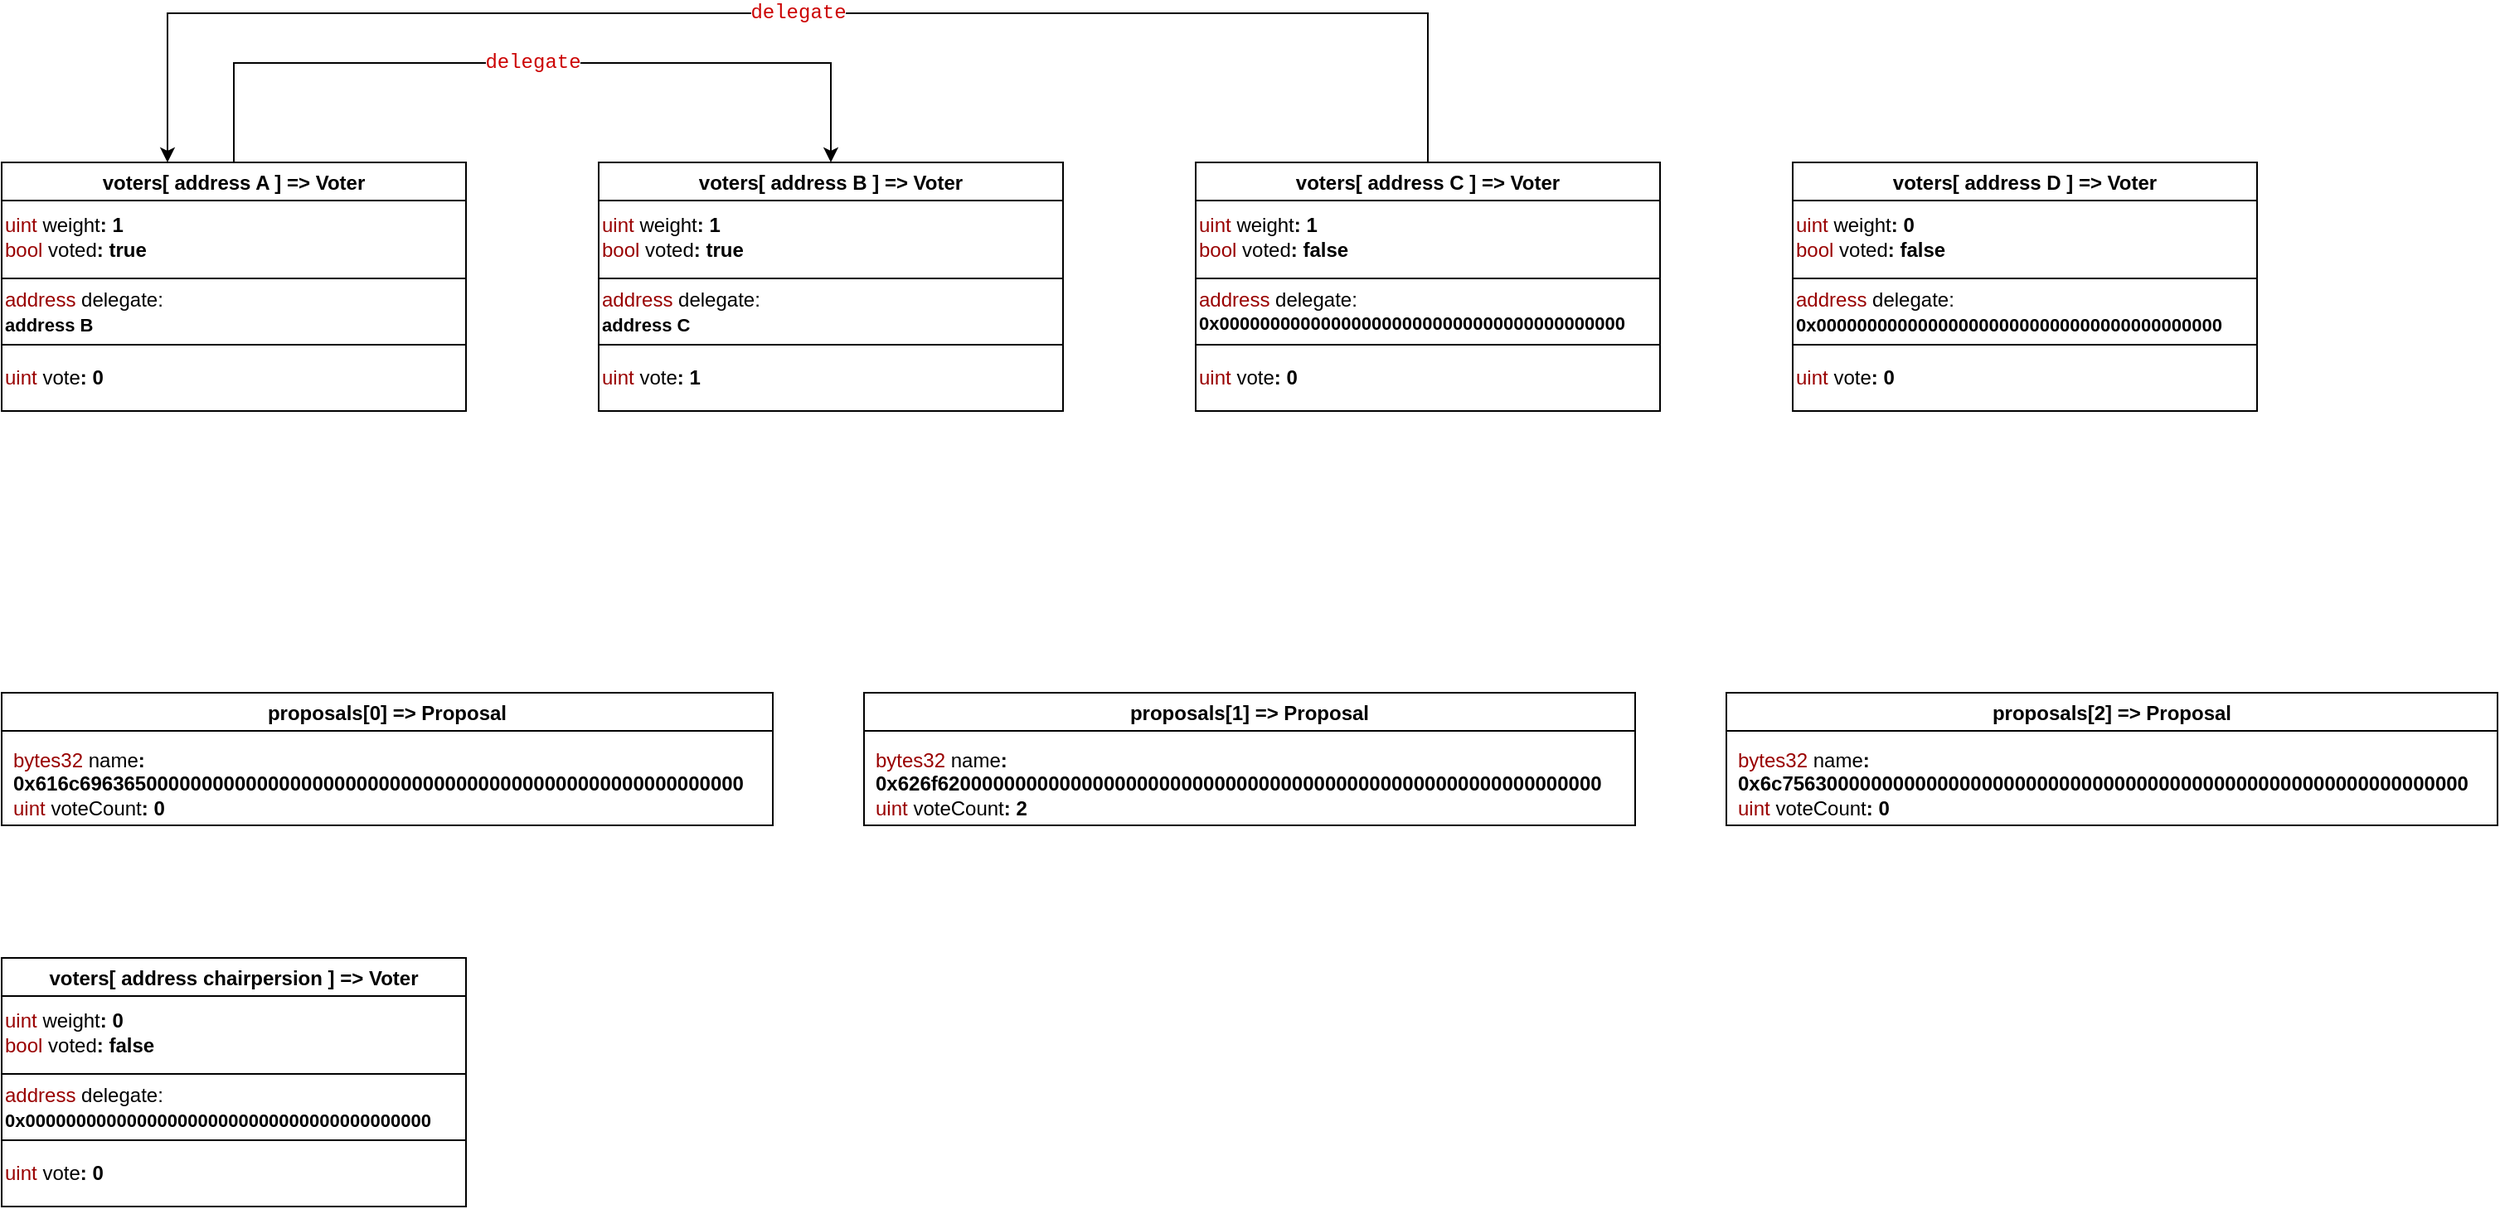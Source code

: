 <mxfile version="15.6.1" type="device" pages="2"><diagram id="ihbERR_9hJg7svi37TGn" name="function"><mxGraphModel dx="868" dy="522" grid="1" gridSize="10" guides="1" tooltips="1" connect="1" arrows="1" fold="1" page="1" pageScale="1" pageWidth="827" pageHeight="1169" math="0" shadow="0"><root><mxCell id="0"/><mxCell id="1" parent="0"/><mxCell id="KyWmTkaHwe0kuJaE5j15-2" value="voters[ address A ] =&gt; Voter" style="swimlane;" parent="1" vertex="1"><mxGeometry y="120" width="280" height="150" as="geometry"><mxRectangle x="70" y="80" width="130" height="23" as="alternateBounds"/></mxGeometry></mxCell><mxCell id="KyWmTkaHwe0kuJaE5j15-4" value="&lt;div&gt;&lt;font color=&quot;#990000&quot;&gt;uint &lt;/font&gt;weight&lt;b&gt;: 1&lt;/b&gt;&lt;/div&gt;&lt;div&gt;&lt;font color=&quot;#990000&quot;&gt;bool &lt;/font&gt;voted&lt;b&gt;:&lt;/b&gt;&amp;nbsp;&lt;b&gt;true&lt;/b&gt;&lt;/div&gt;" style="text;html=1;align=left;verticalAlign=middle;resizable=0;points=[];autosize=1;strokeColor=none;fillColor=none;" parent="KyWmTkaHwe0kuJaE5j15-2" vertex="1"><mxGeometry y="30" width="100" height="30" as="geometry"/></mxCell><mxCell id="KyWmTkaHwe0kuJaE5j15-21" value="&lt;div style=&quot;color: rgb(0 , 0 , 0) ; font-family: &amp;#34;helvetica&amp;#34;&quot;&gt;&lt;font color=&quot;#990000&quot; style=&quot;font-family: &amp;#34;helvetica&amp;#34;&quot;&gt;uint&amp;nbsp;&lt;/font&gt;&lt;span style=&quot;font-family: &amp;#34;helvetica&amp;#34;&quot;&gt;vote&lt;/span&gt;&lt;b style=&quot;font-family: &amp;#34;helvetica&amp;#34;&quot;&gt;:&lt;/b&gt;&lt;span style=&quot;font-family: &amp;#34;helvetica&amp;#34;&quot;&gt;&amp;nbsp;&lt;/span&gt;&lt;b style=&quot;font-family: &amp;#34;helvetica&amp;#34;&quot;&gt;0&lt;/b&gt;&lt;br&gt;&lt;/div&gt;" style="rounded=0;whiteSpace=wrap;html=1;labelBackgroundColor=none;fontFamily=Courier New;fontSize=12;fontColor=#CC0000;align=left;" parent="KyWmTkaHwe0kuJaE5j15-2" vertex="1"><mxGeometry y="110" width="280" height="40" as="geometry"/></mxCell><mxCell id="KyWmTkaHwe0kuJaE5j15-22" value="&lt;div style=&quot;font-family: &amp;#34;helvetica&amp;#34; ; color: rgb(0 , 0 , 0)&quot;&gt;&lt;font color=&quot;#990000&quot;&gt;address&amp;nbsp;&lt;/font&gt;delegate:&amp;nbsp;&lt;/div&gt;&lt;div style=&quot;color: rgb(0 , 0 , 0) ; font-family: &amp;#34;helvetica&amp;#34;&quot;&gt;&lt;b style=&quot;font-size: 11px ; text-align: center&quot;&gt;address B&lt;/b&gt;&lt;br&gt;&lt;/div&gt;" style="rounded=0;whiteSpace=wrap;html=1;labelBackgroundColor=none;fontFamily=Courier New;fontSize=12;fontColor=#CC0000;align=left;" parent="KyWmTkaHwe0kuJaE5j15-2" vertex="1"><mxGeometry y="70" width="280" height="40" as="geometry"/></mxCell><mxCell id="KyWmTkaHwe0kuJaE5j15-15" value="proposals[1] =&gt; Proposal" style="swimlane;startSize=23;" parent="1" vertex="1"><mxGeometry x="520" y="440" width="465" height="80" as="geometry"><mxRectangle x="70" y="80" width="130" height="23" as="alternateBounds"/></mxGeometry></mxCell><mxCell id="KyWmTkaHwe0kuJaE5j15-16" value="&lt;div&gt;&lt;font color=&quot;#990000&quot;&gt;bytes32&amp;nbsp;&lt;/font&gt;name&lt;b&gt;:&amp;nbsp;&lt;/b&gt;&lt;/div&gt;&lt;b&gt;0x626f620000000000000000000000000000000000000000000000000000000000&lt;/b&gt;&lt;div&gt;&lt;font color=&quot;#990000&quot;&gt;uint &lt;/font&gt;voteCount&lt;b&gt;:&lt;/b&gt;&amp;nbsp;&lt;b&gt;2&lt;/b&gt;&lt;br&gt;&lt;/div&gt;" style="text;html=1;align=left;verticalAlign=middle;resizable=0;points=[];autosize=1;strokeColor=none;fillColor=none;" parent="KyWmTkaHwe0kuJaE5j15-15" vertex="1"><mxGeometry x="5" y="30" width="450" height="50" as="geometry"/></mxCell><mxCell id="KyWmTkaHwe0kuJaE5j15-17" value="proposals[0] =&gt; Proposal" style="swimlane;startSize=23;" parent="1" vertex="1"><mxGeometry y="440" width="465" height="80" as="geometry"><mxRectangle x="70" y="80" width="130" height="23" as="alternateBounds"/></mxGeometry></mxCell><mxCell id="KyWmTkaHwe0kuJaE5j15-18" value="&lt;div&gt;&lt;font color=&quot;#990000&quot;&gt;bytes32&amp;nbsp;&lt;/font&gt;name&lt;b&gt;:&amp;nbsp;&lt;/b&gt;&lt;/div&gt;&lt;div&gt;&lt;b&gt;0x616c696365000000000000000000000000000000000000000000000000000000&lt;/b&gt;&lt;br&gt;&lt;/div&gt;&lt;div&gt;&lt;font color=&quot;#990000&quot;&gt;uint &lt;/font&gt;voteCount&lt;b&gt;:&lt;/b&gt;&amp;nbsp;&lt;b&gt;0&lt;/b&gt;&lt;/div&gt;" style="text;html=1;align=left;verticalAlign=middle;resizable=0;points=[];autosize=1;strokeColor=none;fillColor=none;" parent="KyWmTkaHwe0kuJaE5j15-17" vertex="1"><mxGeometry x="5" y="30" width="460" height="50" as="geometry"/></mxCell><mxCell id="KyWmTkaHwe0kuJaE5j15-19" value="proposals[2] =&gt; Proposal" style="swimlane;" parent="1" vertex="1"><mxGeometry x="1040" y="440" width="465" height="80" as="geometry"><mxRectangle x="70" y="80" width="130" height="23" as="alternateBounds"/></mxGeometry></mxCell><mxCell id="KyWmTkaHwe0kuJaE5j15-20" value="&lt;div&gt;&lt;font color=&quot;#990000&quot;&gt;bytes32&amp;nbsp;&lt;/font&gt;name&lt;b&gt;:&amp;nbsp;&lt;/b&gt;&lt;/div&gt;&lt;b&gt;0x6c75630000000000000000000000000000000000000000000000000000000000&lt;/b&gt;&lt;div&gt;&lt;font color=&quot;#990000&quot;&gt;uint &lt;/font&gt;&lt;span&gt;voteCount&lt;/span&gt;&lt;b&gt;:&lt;/b&gt;&lt;span&gt;&amp;nbsp;&lt;/span&gt;&lt;b&gt;0&lt;/b&gt;&lt;br&gt;&lt;/div&gt;" style="text;html=1;align=left;verticalAlign=middle;resizable=0;points=[];autosize=1;strokeColor=none;fillColor=none;" parent="KyWmTkaHwe0kuJaE5j15-19" vertex="1"><mxGeometry x="5" y="30" width="460" height="50" as="geometry"/></mxCell><mxCell id="KyWmTkaHwe0kuJaE5j15-23" value="voters[ address B ] =&gt; Voter" style="swimlane;" parent="1" vertex="1"><mxGeometry x="360" y="120" width="280" height="150" as="geometry"><mxRectangle x="70" y="80" width="130" height="23" as="alternateBounds"/></mxGeometry></mxCell><mxCell id="KyWmTkaHwe0kuJaE5j15-24" value="&lt;div&gt;&lt;font color=&quot;#990000&quot;&gt;uint &lt;/font&gt;weight&lt;b&gt;: 1&lt;/b&gt;&lt;/div&gt;&lt;div&gt;&lt;font color=&quot;#990000&quot;&gt;bool &lt;/font&gt;voted&lt;b&gt;:&lt;/b&gt;&amp;nbsp;&lt;b&gt;true&lt;/b&gt;&lt;/div&gt;" style="text;html=1;align=left;verticalAlign=middle;resizable=0;points=[];autosize=1;strokeColor=none;fillColor=none;" parent="KyWmTkaHwe0kuJaE5j15-23" vertex="1"><mxGeometry y="30" width="100" height="30" as="geometry"/></mxCell><mxCell id="KyWmTkaHwe0kuJaE5j15-25" value="&lt;div style=&quot;color: rgb(0 , 0 , 0) ; font-family: &amp;#34;helvetica&amp;#34;&quot;&gt;&lt;font color=&quot;#990000&quot; style=&quot;font-family: &amp;#34;helvetica&amp;#34;&quot;&gt;uint&amp;nbsp;&lt;/font&gt;&lt;span style=&quot;font-family: &amp;#34;helvetica&amp;#34;&quot;&gt;vote&lt;/span&gt;&lt;b style=&quot;font-family: &amp;#34;helvetica&amp;#34;&quot;&gt;:&lt;/b&gt;&lt;span style=&quot;font-family: &amp;#34;helvetica&amp;#34;&quot;&gt;&amp;nbsp;&lt;b&gt;1&lt;/b&gt;&lt;/span&gt;&lt;br&gt;&lt;/div&gt;" style="rounded=0;whiteSpace=wrap;html=1;labelBackgroundColor=none;fontFamily=Courier New;fontSize=12;fontColor=#CC0000;align=left;" parent="KyWmTkaHwe0kuJaE5j15-23" vertex="1"><mxGeometry y="110" width="280" height="40" as="geometry"/></mxCell><mxCell id="KyWmTkaHwe0kuJaE5j15-26" value="&lt;div style=&quot;color: rgb(0 , 0 , 0) ; font-family: &amp;#34;helvetica&amp;#34;&quot;&gt;&lt;font color=&quot;#990000&quot;&gt;address&amp;nbsp;&lt;/font&gt;delegate:&amp;nbsp;&lt;/div&gt;&lt;div style=&quot;color: rgb(0 , 0 , 0) ; font-family: &amp;#34;helvetica&amp;#34;&quot;&gt;&lt;b style=&quot;font-size: 11px ; text-align: center&quot;&gt;address C&lt;/b&gt;&lt;br&gt;&lt;/div&gt;" style="rounded=0;whiteSpace=wrap;html=1;labelBackgroundColor=none;fontFamily=Courier New;fontSize=12;fontColor=#CC0000;align=left;" parent="KyWmTkaHwe0kuJaE5j15-23" vertex="1"><mxGeometry y="70" width="280" height="40" as="geometry"/></mxCell><mxCell id="KyWmTkaHwe0kuJaE5j15-29" value="voters[ address C ] =&gt; Voter" style="swimlane;" parent="1" vertex="1"><mxGeometry x="720" y="120" width="280" height="150" as="geometry"><mxRectangle x="70" y="80" width="130" height="23" as="alternateBounds"/></mxGeometry></mxCell><mxCell id="KyWmTkaHwe0kuJaE5j15-30" value="&lt;div&gt;&lt;font color=&quot;#990000&quot;&gt;uint &lt;/font&gt;weight&lt;b&gt;: 1&lt;/b&gt;&lt;/div&gt;&lt;div&gt;&lt;font color=&quot;#990000&quot;&gt;bool &lt;/font&gt;voted&lt;b&gt;:&lt;/b&gt;&amp;nbsp;&lt;b&gt;false&lt;/b&gt;&lt;/div&gt;" style="text;html=1;align=left;verticalAlign=middle;resizable=0;points=[];autosize=1;strokeColor=none;fillColor=none;" parent="KyWmTkaHwe0kuJaE5j15-29" vertex="1"><mxGeometry y="30" width="110" height="30" as="geometry"/></mxCell><mxCell id="KyWmTkaHwe0kuJaE5j15-31" value="&lt;div style=&quot;color: rgb(0 , 0 , 0) ; font-family: &amp;#34;helvetica&amp;#34;&quot;&gt;&lt;font color=&quot;#990000&quot; style=&quot;font-family: &amp;#34;helvetica&amp;#34;&quot;&gt;uint&amp;nbsp;&lt;/font&gt;&lt;span style=&quot;font-family: &amp;#34;helvetica&amp;#34;&quot;&gt;vote&lt;/span&gt;&lt;b style=&quot;font-family: &amp;#34;helvetica&amp;#34;&quot;&gt;:&lt;/b&gt;&lt;span style=&quot;font-family: &amp;#34;helvetica&amp;#34;&quot;&gt;&amp;nbsp;&lt;/span&gt;&lt;b style=&quot;font-family: &amp;#34;helvetica&amp;#34;&quot;&gt;0&lt;/b&gt;&lt;br&gt;&lt;/div&gt;" style="rounded=0;whiteSpace=wrap;html=1;labelBackgroundColor=none;fontFamily=Courier New;fontSize=12;fontColor=#CC0000;align=left;" parent="KyWmTkaHwe0kuJaE5j15-29" vertex="1"><mxGeometry y="110" width="280" height="40" as="geometry"/></mxCell><mxCell id="KyWmTkaHwe0kuJaE5j15-32" value="&lt;div style=&quot;color: rgb(0 , 0 , 0) ; font-family: &amp;#34;helvetica&amp;#34;&quot;&gt;&lt;font color=&quot;#990000&quot;&gt;address&amp;nbsp;&lt;/font&gt;delegate:&amp;nbsp;&lt;/div&gt;&lt;b style=&quot;color: rgb(0 , 0 , 0) ; font-family: &amp;#34;helvetica&amp;#34; ; font-size: 11px ; text-align: center&quot;&gt;0x0000000000000000000000000000000000000000&lt;/b&gt;&lt;b style=&quot;color: rgb(0 , 0 , 0) ; font-family: &amp;#34;helvetica&amp;#34; ; font-size: 11px ; text-align: center&quot;&gt;&lt;br&gt;&lt;/b&gt;" style="rounded=0;whiteSpace=wrap;html=1;labelBackgroundColor=none;fontFamily=Courier New;fontSize=12;fontColor=#CC0000;align=left;" parent="KyWmTkaHwe0kuJaE5j15-29" vertex="1"><mxGeometry y="70" width="280" height="40" as="geometry"/></mxCell><mxCell id="KyWmTkaHwe0kuJaE5j15-33" value="voters[ address D ] =&gt; Voter" style="swimlane;" parent="1" vertex="1"><mxGeometry x="1080" y="120" width="280" height="150" as="geometry"><mxRectangle x="70" y="80" width="130" height="23" as="alternateBounds"/></mxGeometry></mxCell><mxCell id="KyWmTkaHwe0kuJaE5j15-34" value="&lt;div&gt;&lt;font color=&quot;#990000&quot;&gt;uint &lt;/font&gt;weight&lt;b&gt;: 0&lt;/b&gt;&lt;/div&gt;&lt;div&gt;&lt;font color=&quot;#990000&quot;&gt;bool &lt;/font&gt;voted&lt;b&gt;:&lt;/b&gt; &lt;b&gt;false&lt;/b&gt;&lt;/div&gt;" style="text;html=1;align=left;verticalAlign=middle;resizable=0;points=[];autosize=1;strokeColor=none;fillColor=none;" parent="KyWmTkaHwe0kuJaE5j15-33" vertex="1"><mxGeometry y="30" width="110" height="30" as="geometry"/></mxCell><mxCell id="KyWmTkaHwe0kuJaE5j15-35" value="&lt;div style=&quot;color: rgb(0 , 0 , 0) ; font-family: &amp;#34;helvetica&amp;#34;&quot;&gt;&lt;font color=&quot;#990000&quot; style=&quot;font-family: &amp;#34;helvetica&amp;#34;&quot;&gt;uint&amp;nbsp;&lt;/font&gt;&lt;span style=&quot;font-family: &amp;#34;helvetica&amp;#34;&quot;&gt;vote&lt;/span&gt;&lt;b style=&quot;font-family: &amp;#34;helvetica&amp;#34;&quot;&gt;:&lt;/b&gt;&lt;span style=&quot;font-family: &amp;#34;helvetica&amp;#34;&quot;&gt;&amp;nbsp;&lt;/span&gt;&lt;b style=&quot;font-family: &amp;#34;helvetica&amp;#34;&quot;&gt;0&lt;/b&gt;&lt;br&gt;&lt;/div&gt;" style="rounded=0;whiteSpace=wrap;html=1;labelBackgroundColor=none;fontFamily=Courier New;fontSize=12;fontColor=#CC0000;align=left;" parent="KyWmTkaHwe0kuJaE5j15-33" vertex="1"><mxGeometry y="110" width="280" height="40" as="geometry"/></mxCell><mxCell id="KyWmTkaHwe0kuJaE5j15-36" value="&lt;div style=&quot;color: rgb(0 , 0 , 0) ; font-family: &amp;#34;helvetica&amp;#34;&quot;&gt;&lt;font color=&quot;#990000&quot;&gt;address&amp;nbsp;&lt;/font&gt;delegate:&amp;nbsp;&lt;/div&gt;&lt;div style=&quot;color: rgb(0 , 0 , 0) ; font-family: &amp;#34;helvetica&amp;#34;&quot;&gt;&lt;span style=&quot;font-size: 11px ; text-align: center&quot;&gt;&lt;b&gt;0x0000000000000000000000000000000000000000&lt;/b&gt;&lt;/span&gt;&lt;/div&gt;" style="rounded=0;whiteSpace=wrap;html=1;labelBackgroundColor=none;fontFamily=Courier New;fontSize=12;fontColor=#CC0000;align=left;" parent="KyWmTkaHwe0kuJaE5j15-33" vertex="1"><mxGeometry y="70" width="280" height="40" as="geometry"/></mxCell><mxCell id="KyWmTkaHwe0kuJaE5j15-38" value="voters[ address chairpersion ] =&gt; Voter" style="swimlane;" parent="1" vertex="1"><mxGeometry y="600" width="280" height="150" as="geometry"><mxRectangle x="70" y="80" width="130" height="23" as="alternateBounds"/></mxGeometry></mxCell><mxCell id="KyWmTkaHwe0kuJaE5j15-39" value="&lt;div&gt;&lt;font color=&quot;#990000&quot;&gt;uint &lt;/font&gt;weight&lt;b&gt;: 0&lt;/b&gt;&lt;/div&gt;&lt;div&gt;&lt;font color=&quot;#990000&quot;&gt;bool &lt;/font&gt;voted&lt;b&gt;:&lt;/b&gt; &lt;b&gt;false&lt;/b&gt;&lt;/div&gt;" style="text;html=1;align=left;verticalAlign=middle;resizable=0;points=[];autosize=1;strokeColor=none;fillColor=none;" parent="KyWmTkaHwe0kuJaE5j15-38" vertex="1"><mxGeometry y="30" width="110" height="30" as="geometry"/></mxCell><mxCell id="KyWmTkaHwe0kuJaE5j15-40" value="&lt;div style=&quot;color: rgb(0 , 0 , 0) ; font-family: &amp;#34;helvetica&amp;#34;&quot;&gt;&lt;font color=&quot;#990000&quot; style=&quot;font-family: &amp;#34;helvetica&amp;#34;&quot;&gt;uint&amp;nbsp;&lt;/font&gt;&lt;span style=&quot;font-family: &amp;#34;helvetica&amp;#34;&quot;&gt;vote&lt;/span&gt;&lt;b style=&quot;font-family: &amp;#34;helvetica&amp;#34;&quot;&gt;:&lt;/b&gt;&lt;span style=&quot;font-family: &amp;#34;helvetica&amp;#34;&quot;&gt;&amp;nbsp;&lt;/span&gt;&lt;b style=&quot;font-family: &amp;#34;helvetica&amp;#34;&quot;&gt;0&lt;/b&gt;&lt;br&gt;&lt;/div&gt;" style="rounded=0;whiteSpace=wrap;html=1;labelBackgroundColor=none;fontFamily=Courier New;fontSize=12;fontColor=#CC0000;align=left;" parent="KyWmTkaHwe0kuJaE5j15-38" vertex="1"><mxGeometry y="110" width="280" height="40" as="geometry"/></mxCell><mxCell id="KyWmTkaHwe0kuJaE5j15-41" value="&lt;div style=&quot;color: rgb(0 , 0 , 0) ; font-family: &amp;#34;helvetica&amp;#34;&quot;&gt;&lt;font color=&quot;#990000&quot;&gt;address&amp;nbsp;&lt;/font&gt;delegate:&amp;nbsp;&lt;/div&gt;&lt;div style=&quot;color: rgb(0 , 0 , 0) ; font-family: &amp;#34;helvetica&amp;#34;&quot;&gt;&lt;span style=&quot;font-size: 11px ; text-align: center&quot;&gt;&lt;b&gt;0x0000000000000000000000000000000000000000&lt;/b&gt;&lt;/span&gt;&lt;/div&gt;" style="rounded=0;whiteSpace=wrap;html=1;labelBackgroundColor=none;fontFamily=Courier New;fontSize=12;fontColor=#CC0000;align=left;" parent="KyWmTkaHwe0kuJaE5j15-38" vertex="1"><mxGeometry y="70" width="280" height="40" as="geometry"/></mxCell><mxCell id="3gp9LSrNfhdHwB1JomK7-2" value="delegate" style="edgeStyle=orthogonalEdgeStyle;rounded=0;orthogonalLoop=1;jettySize=auto;html=1;fontFamily=Courier New;fontSize=12;fontColor=#CC0000;" parent="1" source="KyWmTkaHwe0kuJaE5j15-29" edge="1"><mxGeometry relative="1" as="geometry"><mxPoint x="440" y="20" as="sourcePoint"/><mxPoint x="100" y="120" as="targetPoint"/><Array as="points"><mxPoint x="860" y="30"/><mxPoint x="100" y="30"/><mxPoint x="100" y="120"/></Array></mxGeometry></mxCell><mxCell id="Eh0_av_Uy7UlQ5gOL9jX-1" value="delegate" style="edgeStyle=orthogonalEdgeStyle;rounded=0;orthogonalLoop=1;jettySize=auto;html=1;fontFamily=Courier New;fontSize=12;fontColor=#CC0000;" parent="1" source="KyWmTkaHwe0kuJaE5j15-2" target="KyWmTkaHwe0kuJaE5j15-23" edge="1"><mxGeometry relative="1" as="geometry"><mxPoint x="370" y="410" as="sourcePoint"/><mxPoint x="650" y="410" as="targetPoint"/><Array as="points"><mxPoint x="140" y="60"/><mxPoint x="500" y="60"/></Array></mxGeometry></mxCell></root></mxGraphModel></diagram><diagram id="DsxsKh3-oM1NTIby8AQ_" name="use-case"><mxGraphModel dx="868" dy="522" grid="1" gridSize="10" guides="1" tooltips="1" connect="1" arrows="1" fold="1" page="1" pageScale="1" pageWidth="827" pageHeight="1169" math="0" shadow="0"><root><mxCell id="RO8q2qg9-x97VMKtaRN9-0"/><mxCell id="RO8q2qg9-x97VMKtaRN9-1" parent="RO8q2qg9-x97VMKtaRN9-0"/><mxCell id="RO8q2qg9-x97VMKtaRN9-3" value="" style="rounded=0;whiteSpace=wrap;html=1;" parent="RO8q2qg9-x97VMKtaRN9-1" vertex="1"><mxGeometry x="300" y="230" width="300" height="780" as="geometry"/></mxCell><mxCell id="RO8q2qg9-x97VMKtaRN9-4" value="give right to vote" style="ellipse;whiteSpace=wrap;html=1;" parent="RO8q2qg9-x97VMKtaRN9-1" vertex="1"><mxGeometry x="375" y="925" width="140" height="70" as="geometry"/></mxCell><mxCell id="RO8q2qg9-x97VMKtaRN9-6" value="delegate" style="ellipse;whiteSpace=wrap;html=1;" parent="RO8q2qg9-x97VMKtaRN9-1" vertex="1"><mxGeometry x="375" y="740" width="140" height="70" as="geometry"/></mxCell><mxCell id="RO8q2qg9-x97VMKtaRN9-7" value="vote" style="ellipse;whiteSpace=wrap;html=1;" parent="RO8q2qg9-x97VMKtaRN9-1" vertex="1"><mxGeometry x="375" y="830" width="140" height="70" as="geometry"/></mxCell><mxCell id="RO8q2qg9-x97VMKtaRN9-8" value="show winning proposal" style="ellipse;whiteSpace=wrap;html=1;" parent="RO8q2qg9-x97VMKtaRN9-1" vertex="1"><mxGeometry x="375" y="540" width="140" height="70" as="geometry"/></mxCell><mxCell id="RO8q2qg9-x97VMKtaRN9-9" value="show winning name" style="ellipse;whiteSpace=wrap;html=1;" parent="RO8q2qg9-x97VMKtaRN9-1" vertex="1"><mxGeometry x="375" y="640" width="140" height="70" as="geometry"/></mxCell><mxCell id="RO8q2qg9-x97VMKtaRN9-23" value="show chairperson address" style="ellipse;whiteSpace=wrap;html=1;" parent="RO8q2qg9-x97VMKtaRN9-1" vertex="1"><mxGeometry x="375" y="450" width="140" height="70" as="geometry"/></mxCell><mxCell id="RO8q2qg9-x97VMKtaRN9-24" value="show proposals" style="ellipse;whiteSpace=wrap;html=1;" parent="RO8q2qg9-x97VMKtaRN9-1" vertex="1"><mxGeometry x="375" y="360" width="140" height="70" as="geometry"/></mxCell><mxCell id="RO8q2qg9-x97VMKtaRN9-27" value="show voters" style="ellipse;whiteSpace=wrap;html=1;" parent="RO8q2qg9-x97VMKtaRN9-1" vertex="1"><mxGeometry x="380" y="270" width="140" height="70" as="geometry"/></mxCell><mxCell id="RO8q2qg9-x97VMKtaRN9-30" value="&lt;b&gt;Ballot&lt;/b&gt;" style="text;html=1;strokeColor=none;fillColor=none;align=center;verticalAlign=middle;whiteSpace=wrap;rounded=0;" parent="RO8q2qg9-x97VMKtaRN9-1" vertex="1"><mxGeometry x="420" y="230" width="60" height="30" as="geometry"/></mxCell></root></mxGraphModel></diagram></mxfile>